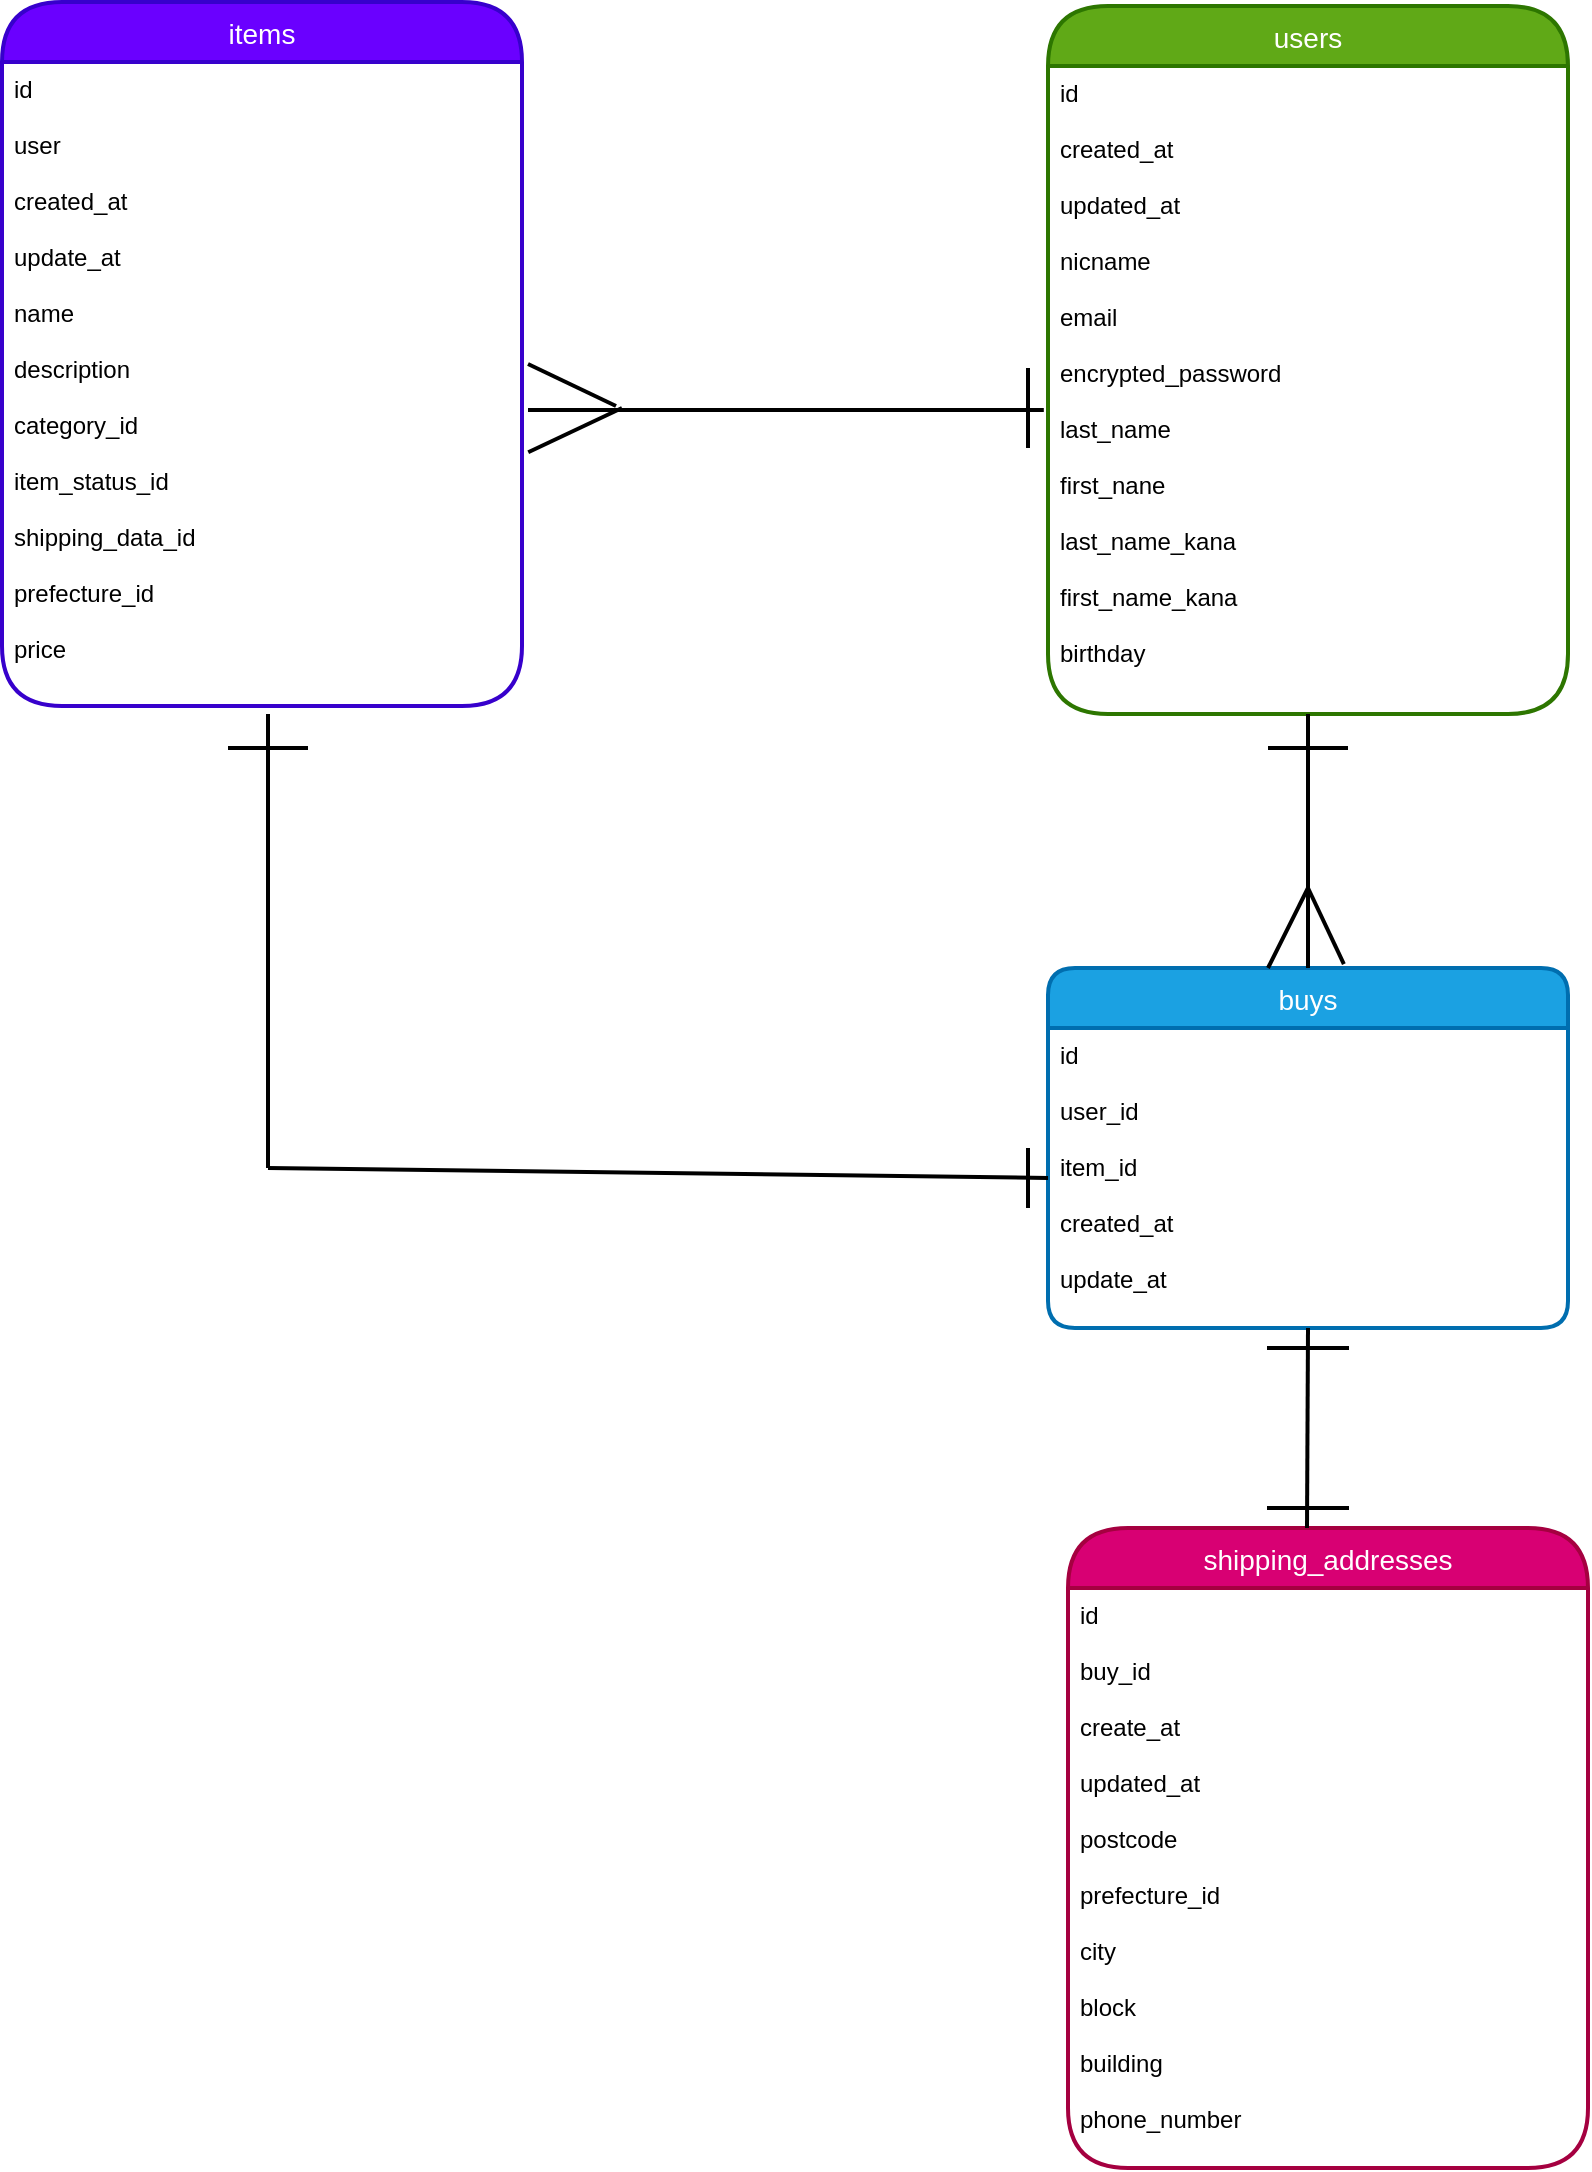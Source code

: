 <mxfile>
    <diagram id="UZETRyvycFKJgbAorpHq" name="ページ1">
        <mxGraphModel dx="2766" dy="724" grid="0" gridSize="10" guides="1" tooltips="1" connect="1" arrows="1" fold="1" page="0" pageScale="1" pageWidth="827" pageHeight="1169" math="0" shadow="0">
            <root>
                <mxCell id="0"/>
                <mxCell id="1" parent="0"/>
                <mxCell id="6" value="items" style="swimlane;childLayout=stackLayout;horizontal=1;startSize=30;horizontalStack=0;rounded=1;fontSize=14;fontStyle=0;strokeWidth=2;resizeParent=0;resizeLast=1;shadow=0;dashed=0;align=center;fillColor=#6a00ff;fontColor=#ffffff;strokeColor=#3700CC;arcSize=50;" parent="1" vertex="1">
                    <mxGeometry x="-1643" y="37" width="260" height="352" as="geometry"/>
                </mxCell>
                <mxCell id="7" value="id&#10;&#10;user&#10;&#10;created_at&#10;&#10;update_at&#10;&#10;name&#10;&#10;description&#10;&#10;category_id&#10;&#10;item_status_id&#10;&#10;shipping_data_id&#10;&#10;prefecture_id&#10;&#10;price" style="align=left;strokeColor=none;fillColor=none;spacingLeft=4;fontSize=12;verticalAlign=top;resizable=0;rotatable=0;part=1;" parent="6" vertex="1">
                    <mxGeometry y="30" width="260" height="322" as="geometry"/>
                </mxCell>
                <mxCell id="28" value="users" style="swimlane;childLayout=stackLayout;horizontal=1;startSize=30;horizontalStack=0;rounded=1;fontSize=14;fontStyle=0;strokeWidth=2;resizeParent=0;resizeLast=1;shadow=0;dashed=0;align=center;fillColor=#60a917;fontColor=#ffffff;strokeColor=#2D7600;arcSize=50;" parent="1" vertex="1">
                    <mxGeometry x="-1120" y="39" width="260" height="354" as="geometry"/>
                </mxCell>
                <mxCell id="29" value="id&#10;&#10;created_at&#10;&#10;updated_at&#10;&#10;nicname&#10;&#10;email&#10;&#10;encrypted_password&#10;&#10;last_name&#10;&#10;first_nane&#10;&#10;last_name_kana&#10;&#10;first_name_kana&#10;&#10;birthday" style="align=left;strokeColor=none;fillColor=none;spacingLeft=4;fontSize=12;verticalAlign=top;resizable=0;rotatable=0;part=1;" parent="28" vertex="1">
                    <mxGeometry y="30" width="260" height="324" as="geometry"/>
                </mxCell>
                <mxCell id="40" value="buys" style="swimlane;childLayout=stackLayout;horizontal=1;startSize=30;horizontalStack=0;rounded=1;fontSize=14;fontStyle=0;strokeWidth=2;resizeParent=0;resizeLast=1;shadow=0;dashed=0;align=center;fillColor=#1ba1e2;fontColor=#ffffff;strokeColor=#006EAF;" parent="1" vertex="1">
                    <mxGeometry x="-1120" y="520" width="260" height="180" as="geometry"/>
                </mxCell>
                <mxCell id="41" value="id&#10;&#10;user_id&#10;&#10;item_id&#10;&#10;created_at&#10;&#10;update_at&#10;" style="align=left;strokeColor=none;fillColor=none;spacingLeft=4;fontSize=12;verticalAlign=top;resizable=0;rotatable=0;part=1;" parent="40" vertex="1">
                    <mxGeometry y="30" width="260" height="150" as="geometry"/>
                </mxCell>
                <mxCell id="81" value="" style="endArrow=none;html=1;entryX=0.569;entryY=-0.011;entryDx=0;entryDy=0;entryPerimeter=0;strokeWidth=2;" parent="40" target="40" edge="1">
                    <mxGeometry width="50" height="50" relative="1" as="geometry">
                        <mxPoint x="130" y="-40" as="sourcePoint"/>
                        <mxPoint x="180" y="10" as="targetPoint"/>
                    </mxGeometry>
                </mxCell>
                <mxCell id="42" value="shipping_addresses" style="swimlane;childLayout=stackLayout;horizontal=1;startSize=30;horizontalStack=0;rounded=1;fontSize=14;fontStyle=0;strokeWidth=2;resizeParent=0;resizeLast=1;shadow=0;dashed=0;align=center;fillColor=#d80073;fontColor=#ffffff;strokeColor=#A50040;arcSize=50;" parent="1" vertex="1">
                    <mxGeometry x="-1110" y="800" width="260" height="320" as="geometry"/>
                </mxCell>
                <mxCell id="43" value="id&#10;&#10;buy_id&#10;&#10;create_at&#10;&#10;updated_at&#10;&#10;postcode&#10;&#10;prefecture_id&#10;&#10;city&#10;&#10;block&#10;&#10;building&#10;&#10;phone_number&#10;&#10;" style="align=left;strokeColor=none;fillColor=none;spacingLeft=4;fontSize=12;verticalAlign=top;resizable=0;rotatable=0;part=1;" parent="42" vertex="1">
                    <mxGeometry y="30" width="260" height="290" as="geometry"/>
                </mxCell>
                <mxCell id="45" value="" style="endArrow=none;html=1;strokeWidth=2;" parent="1" edge="1">
                    <mxGeometry width="50" height="50" relative="1" as="geometry">
                        <mxPoint x="-990.5" y="800" as="sourcePoint"/>
                        <mxPoint x="-990" y="700" as="targetPoint"/>
                    </mxGeometry>
                </mxCell>
                <mxCell id="47" value="" style="endArrow=none;html=1;strokeWidth=2;" parent="1" edge="1">
                    <mxGeometry width="50" height="50" relative="1" as="geometry">
                        <mxPoint x="-1010" y="410" as="sourcePoint"/>
                        <mxPoint x="-970" y="410" as="targetPoint"/>
                    </mxGeometry>
                </mxCell>
                <mxCell id="49" value="" style="endArrow=none;html=1;strokeWidth=2;" parent="1" edge="1">
                    <mxGeometry width="50" height="50" relative="1" as="geometry">
                        <mxPoint x="-1010.5" y="790" as="sourcePoint"/>
                        <mxPoint x="-969.5" y="790" as="targetPoint"/>
                    </mxGeometry>
                </mxCell>
                <mxCell id="78" value="" style="endArrow=none;html=1;strokeWidth=2;" parent="1" edge="1">
                    <mxGeometry width="50" height="50" relative="1" as="geometry">
                        <mxPoint x="-1010.5" y="710" as="sourcePoint"/>
                        <mxPoint x="-969.5" y="710" as="targetPoint"/>
                    </mxGeometry>
                </mxCell>
                <mxCell id="79" value="" style="endArrow=none;html=1;strokeWidth=2;exitX=0.5;exitY=0;exitDx=0;exitDy=0;" parent="1" source="40" edge="1">
                    <mxGeometry width="50" height="50" relative="1" as="geometry">
                        <mxPoint x="-990.5" y="493" as="sourcePoint"/>
                        <mxPoint x="-990" y="393" as="targetPoint"/>
                        <Array as="points">
                            <mxPoint x="-990" y="460"/>
                        </Array>
                    </mxGeometry>
                </mxCell>
                <mxCell id="80" value="" style="endArrow=none;html=1;strokeWidth=2;" parent="1" edge="1">
                    <mxGeometry width="50" height="50" relative="1" as="geometry">
                        <mxPoint x="-1010" y="520" as="sourcePoint"/>
                        <mxPoint x="-990" y="480" as="targetPoint"/>
                    </mxGeometry>
                </mxCell>
                <mxCell id="82" value="" style="endArrow=none;html=1;strokeWidth=2;entryX=-0.008;entryY=0.531;entryDx=0;entryDy=0;entryPerimeter=0;" parent="1" target="29" edge="1">
                    <mxGeometry width="50" height="50" relative="1" as="geometry">
                        <mxPoint x="-1380" y="241" as="sourcePoint"/>
                        <mxPoint x="-1330" y="191" as="targetPoint"/>
                    </mxGeometry>
                </mxCell>
                <mxCell id="83" value="" style="endArrow=none;html=1;strokeWidth=2;exitX=1.012;exitY=0.606;exitDx=0;exitDy=0;exitPerimeter=0;" parent="1" source="7" edge="1">
                    <mxGeometry width="50" height="50" relative="1" as="geometry">
                        <mxPoint x="-1383" y="290" as="sourcePoint"/>
                        <mxPoint x="-1333" y="240" as="targetPoint"/>
                    </mxGeometry>
                </mxCell>
                <mxCell id="84" value="" style="endArrow=none;html=1;strokeWidth=2;" parent="1" edge="1">
                    <mxGeometry width="50" height="50" relative="1" as="geometry">
                        <mxPoint x="-1336" y="239" as="sourcePoint"/>
                        <mxPoint x="-1380" y="218" as="targetPoint"/>
                    </mxGeometry>
                </mxCell>
                <mxCell id="85" value="" style="endArrow=none;html=1;strokeWidth=2;" parent="1" edge="1">
                    <mxGeometry width="50" height="50" relative="1" as="geometry">
                        <mxPoint x="-1130" y="260" as="sourcePoint"/>
                        <mxPoint x="-1130" y="220" as="targetPoint"/>
                    </mxGeometry>
                </mxCell>
                <mxCell id="86" value="" style="endArrow=none;html=1;strokeWidth=2;" parent="1" edge="1">
                    <mxGeometry width="50" height="50" relative="1" as="geometry">
                        <mxPoint x="-1510" y="620" as="sourcePoint"/>
                        <mxPoint x="-1510" y="393" as="targetPoint"/>
                    </mxGeometry>
                </mxCell>
                <mxCell id="87" value="" style="endArrow=none;html=1;strokeWidth=2;entryX=0;entryY=0.5;entryDx=0;entryDy=0;" parent="1" target="41" edge="1">
                    <mxGeometry width="50" height="50" relative="1" as="geometry">
                        <mxPoint x="-1510" y="620" as="sourcePoint"/>
                        <mxPoint x="-1460" y="570" as="targetPoint"/>
                    </mxGeometry>
                </mxCell>
                <mxCell id="88" value="" style="endArrow=none;html=1;strokeWidth=2;" parent="1" edge="1">
                    <mxGeometry width="50" height="50" relative="1" as="geometry">
                        <mxPoint x="-1530" y="410" as="sourcePoint"/>
                        <mxPoint x="-1490" y="410" as="targetPoint"/>
                    </mxGeometry>
                </mxCell>
                <mxCell id="89" value="" style="endArrow=none;html=1;strokeWidth=2;" parent="1" edge="1">
                    <mxGeometry width="50" height="50" relative="1" as="geometry">
                        <mxPoint x="-1130" y="640" as="sourcePoint"/>
                        <mxPoint x="-1130" y="610" as="targetPoint"/>
                    </mxGeometry>
                </mxCell>
            </root>
        </mxGraphModel>
    </diagram>
</mxfile>
